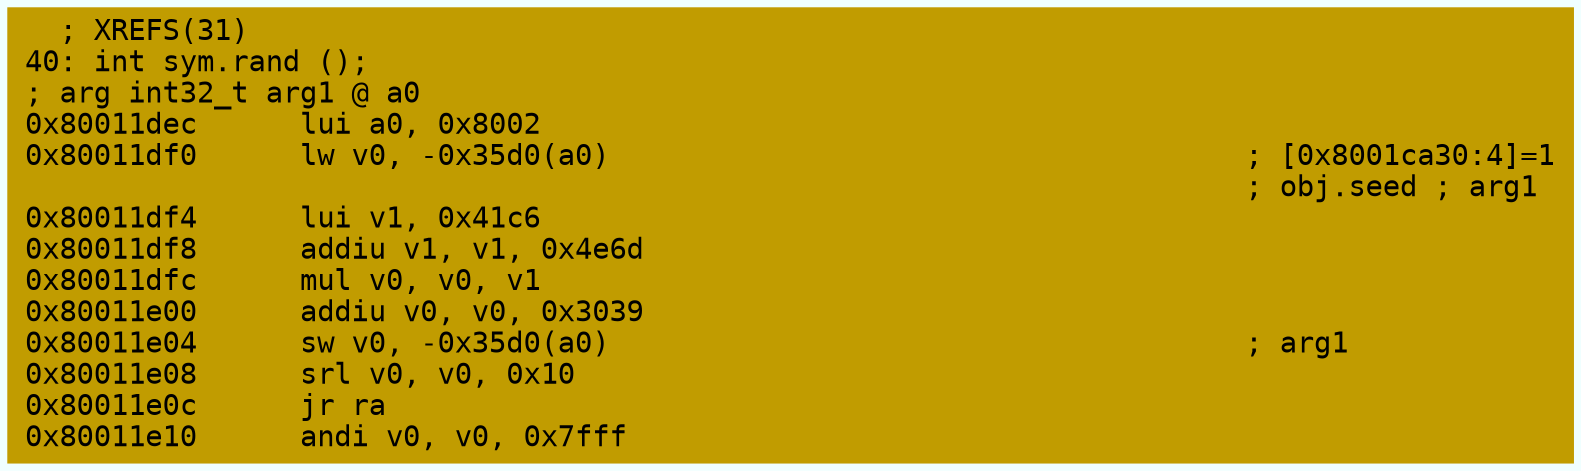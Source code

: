 digraph code {
	graph [bgcolor=azure fontsize=8 fontname="Courier" splines="ortho"];
	node [fillcolor=gray style=filled shape=box];
	edge [arrowhead="normal"];
	"0x80011dec" [URL="sym.rand/0x80011dec", fillcolor="#c19c00",color="#c19c00", fontname="Courier",label="  ; XREFS(31)\l40: int sym.rand ();\l; arg int32_t arg1 @ a0\l0x80011dec      lui a0, 0x8002\l0x80011df0      lw v0, -0x35d0(a0)                                     ; [0x8001ca30:4]=1\l                                                                       ; obj.seed ; arg1\l0x80011df4      lui v1, 0x41c6\l0x80011df8      addiu v1, v1, 0x4e6d\l0x80011dfc      mul v0, v0, v1\l0x80011e00      addiu v0, v0, 0x3039\l0x80011e04      sw v0, -0x35d0(a0)                                     ; arg1\l0x80011e08      srl v0, v0, 0x10\l0x80011e0c      jr ra\l0x80011e10      andi v0, v0, 0x7fff\l"]
}
